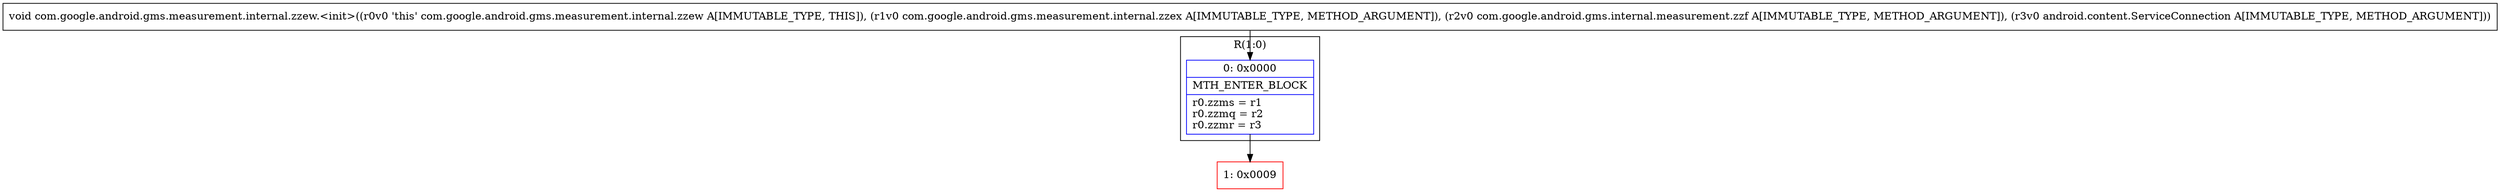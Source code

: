 digraph "CFG forcom.google.android.gms.measurement.internal.zzew.\<init\>(Lcom\/google\/android\/gms\/measurement\/internal\/zzex;Lcom\/google\/android\/gms\/internal\/measurement\/zzf;Landroid\/content\/ServiceConnection;)V" {
subgraph cluster_Region_1513049414 {
label = "R(1:0)";
node [shape=record,color=blue];
Node_0 [shape=record,label="{0\:\ 0x0000|MTH_ENTER_BLOCK\l|r0.zzms = r1\lr0.zzmq = r2\lr0.zzmr = r3\l}"];
}
Node_1 [shape=record,color=red,label="{1\:\ 0x0009}"];
MethodNode[shape=record,label="{void com.google.android.gms.measurement.internal.zzew.\<init\>((r0v0 'this' com.google.android.gms.measurement.internal.zzew A[IMMUTABLE_TYPE, THIS]), (r1v0 com.google.android.gms.measurement.internal.zzex A[IMMUTABLE_TYPE, METHOD_ARGUMENT]), (r2v0 com.google.android.gms.internal.measurement.zzf A[IMMUTABLE_TYPE, METHOD_ARGUMENT]), (r3v0 android.content.ServiceConnection A[IMMUTABLE_TYPE, METHOD_ARGUMENT])) }"];
MethodNode -> Node_0;
Node_0 -> Node_1;
}

